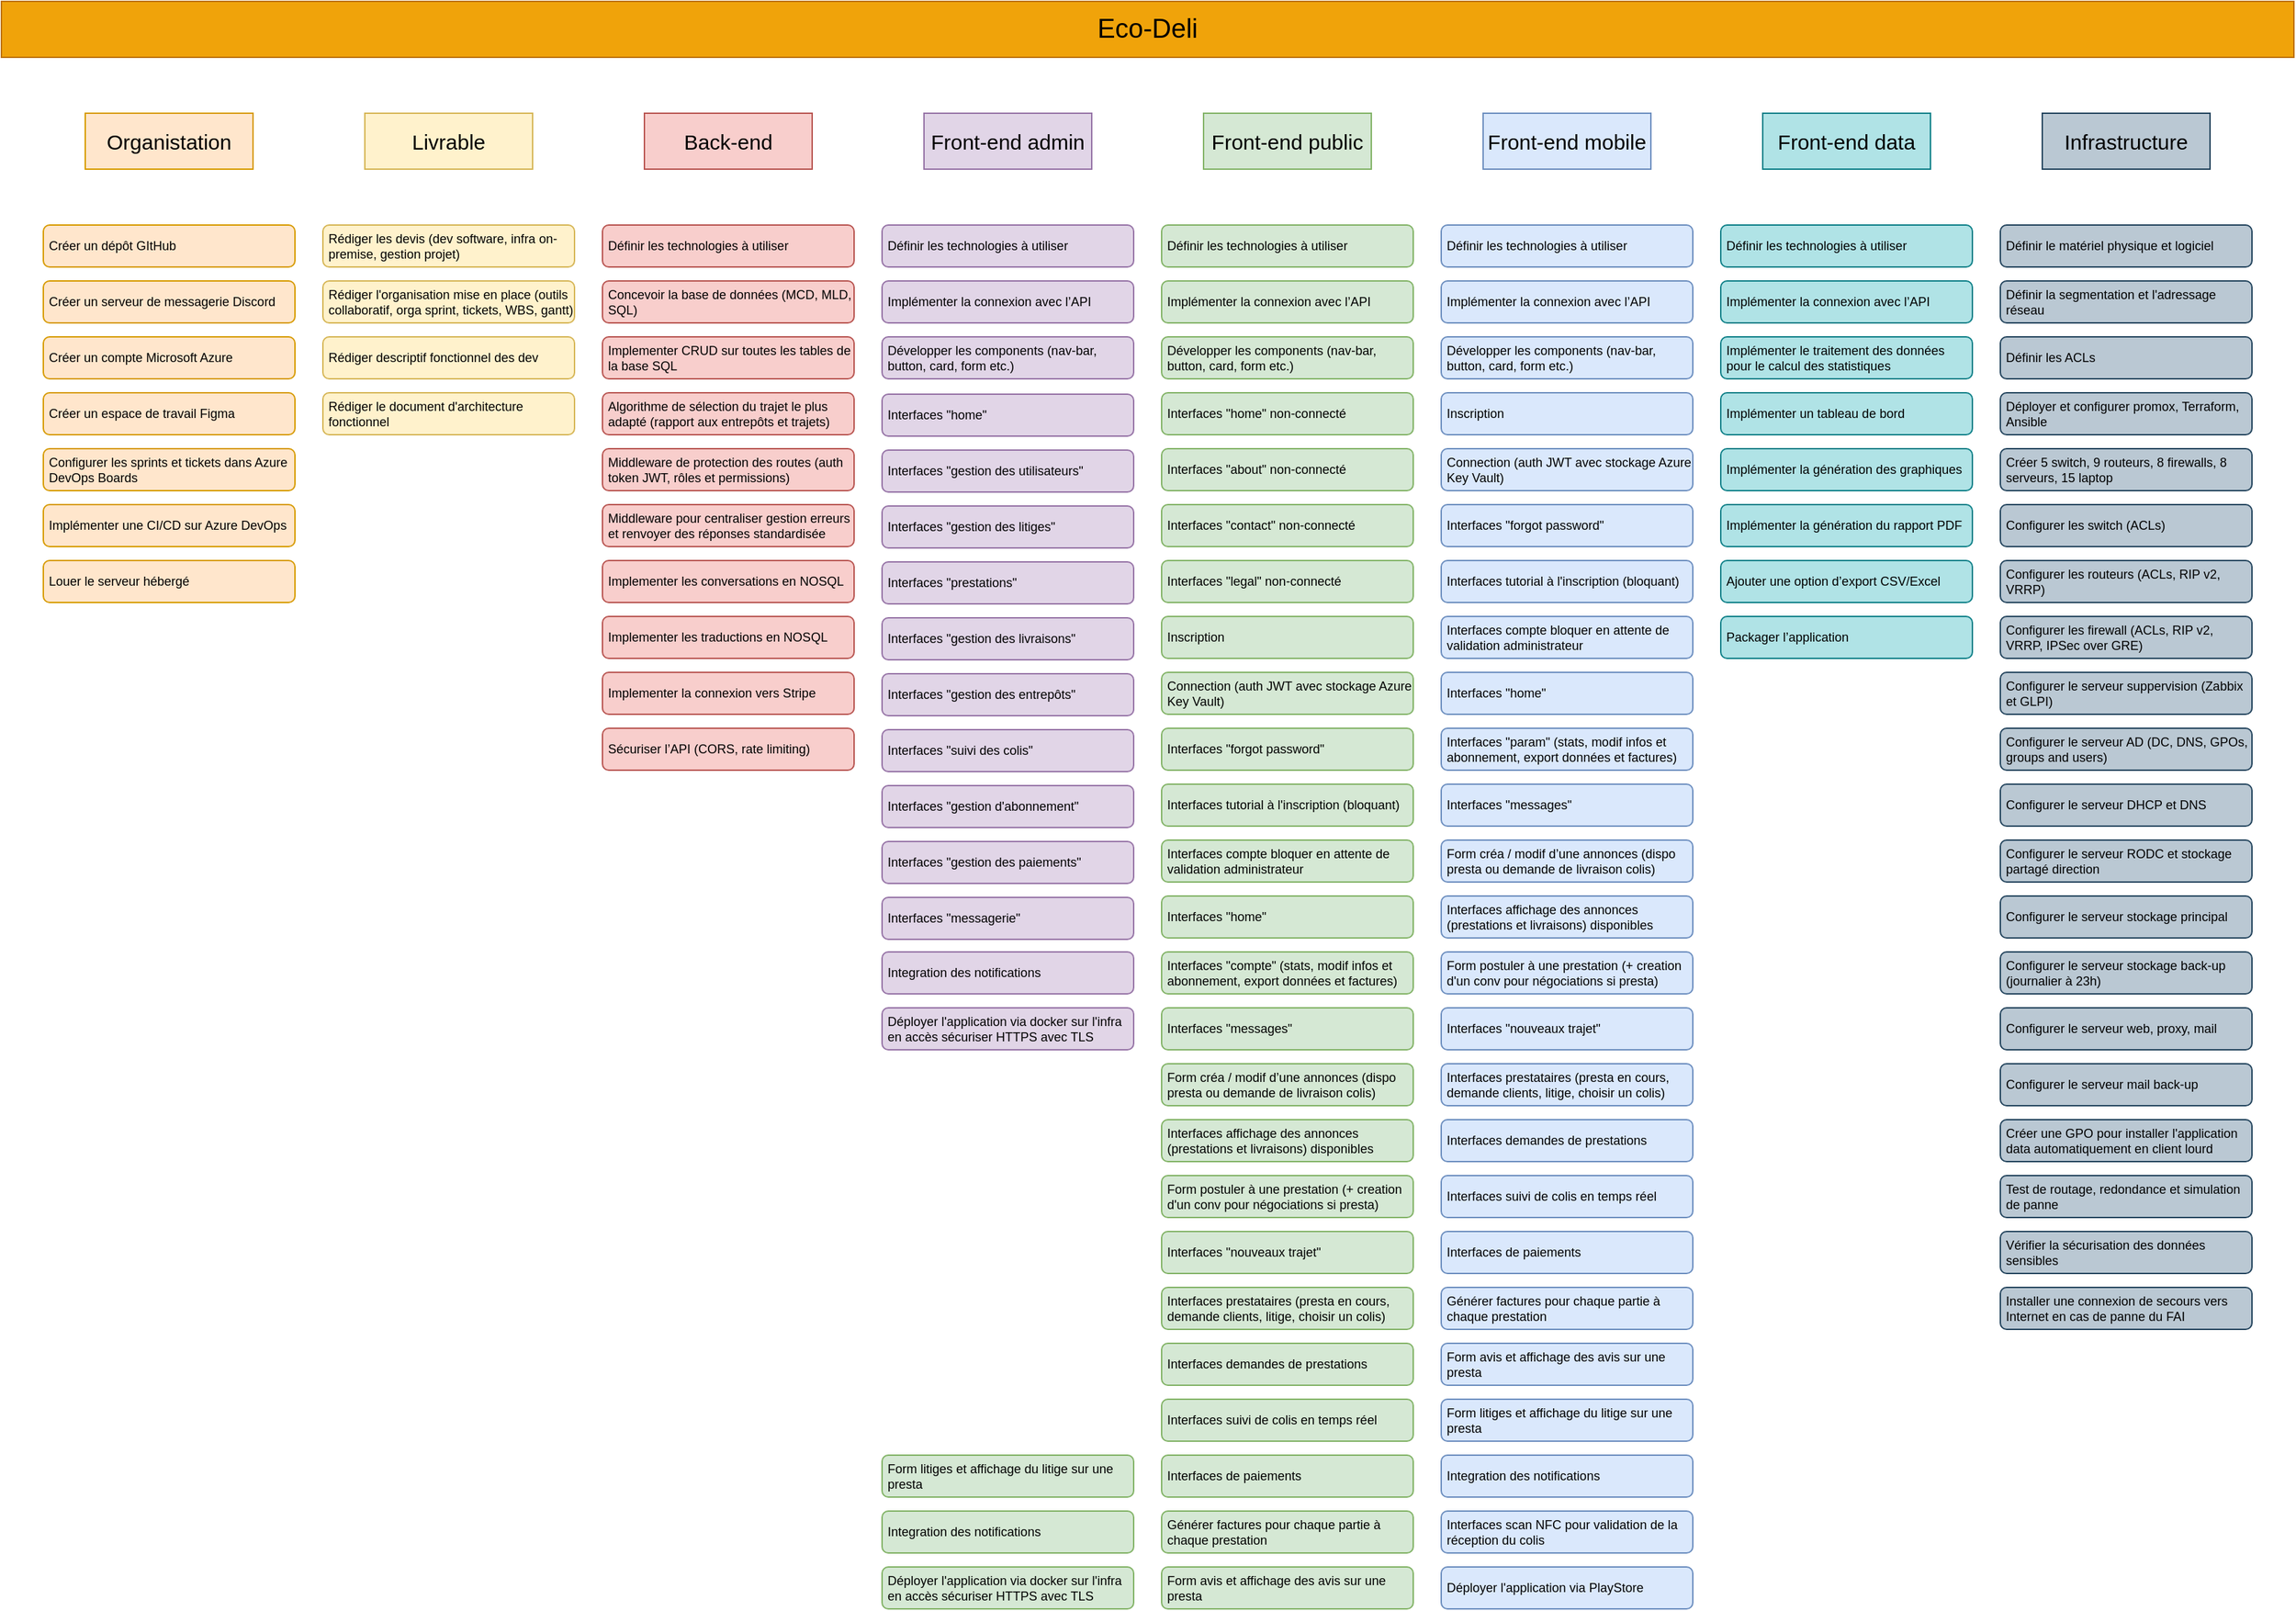 <mxfile version="26.1.1">
  <diagram name="Page-1" id="0z-PwB4HZmKqcYCsZPZt">
    <mxGraphModel dx="-700" dy="1674" grid="1" gridSize="10" guides="1" tooltips="1" connect="1" arrows="1" fold="1" page="1" pageScale="1" pageWidth="827" pageHeight="1169" math="0" shadow="0">
      <root>
        <mxCell id="0" />
        <mxCell id="1" parent="0" />
        <mxCell id="jnrshBMGlnO5nboHbdF4-2" value="&lt;font style=&quot;font-size: 19px;&quot;&gt;Eco-Deli&lt;/font&gt;" style="rounded=0;whiteSpace=wrap;html=1;fontFamily=Helvetica;fontSize=11;labelBackgroundColor=none;fillColor=#f0a30a;strokeColor=#BD7000;fontColor=#000000;" parent="1" vertex="1">
          <mxGeometry x="1660" y="-1160" width="1640" height="40" as="geometry" />
        </mxCell>
        <mxCell id="jnrshBMGlnO5nboHbdF4-3" value="Organistation" style="rounded=0;whiteSpace=wrap;html=1;fontFamily=Helvetica;fontSize=15;labelBackgroundColor=none;fillColor=#ffe6cc;strokeColor=#d79b00;" parent="1" vertex="1">
          <mxGeometry x="1720" y="-1080" width="120" height="40" as="geometry" />
        </mxCell>
        <mxCell id="jnrshBMGlnO5nboHbdF4-4" value="Livrable" style="rounded=0;whiteSpace=wrap;html=1;fontFamily=Helvetica;fontSize=15;labelBackgroundColor=none;fillColor=#fff2cc;strokeColor=#d6b656;" parent="1" vertex="1">
          <mxGeometry x="1920" y="-1080" width="120" height="40" as="geometry" />
        </mxCell>
        <mxCell id="jnrshBMGlnO5nboHbdF4-5" value="Front-end public" style="rounded=0;whiteSpace=wrap;html=1;fontFamily=Helvetica;fontSize=15;labelBackgroundColor=none;fillColor=#d5e8d4;strokeColor=#82b366;" parent="1" vertex="1">
          <mxGeometry x="2520" y="-1080" width="120" height="40" as="geometry" />
        </mxCell>
        <mxCell id="jnrshBMGlnO5nboHbdF4-6" value="Front-end mobile" style="rounded=0;whiteSpace=wrap;html=1;fontFamily=Helvetica;fontSize=15;labelBackgroundColor=none;fillColor=#dae8fc;strokeColor=#6c8ebf;" parent="1" vertex="1">
          <mxGeometry x="2720" y="-1080" width="120" height="40" as="geometry" />
        </mxCell>
        <mxCell id="jnrshBMGlnO5nboHbdF4-7" value="Front-end data" style="rounded=0;whiteSpace=wrap;html=1;fontFamily=Helvetica;fontSize=15;labelBackgroundColor=none;fillColor=#b0e3e6;strokeColor=#0e8088;" parent="1" vertex="1">
          <mxGeometry x="2920" y="-1080" width="120" height="40" as="geometry" />
        </mxCell>
        <mxCell id="jnrshBMGlnO5nboHbdF4-8" value="Infrastructure" style="rounded=0;whiteSpace=wrap;html=1;fontFamily=Helvetica;fontSize=15;labelBackgroundColor=none;fillColor=#bac8d3;strokeColor=#23445d;" parent="1" vertex="1">
          <mxGeometry x="3120" y="-1080" width="120" height="40" as="geometry" />
        </mxCell>
        <mxCell id="jnrshBMGlnO5nboHbdF4-10" value="Créer un dépôt GItHub" style="rounded=1;whiteSpace=wrap;html=1;fontSize=9;align=left;verticalAlign=middle;spacingLeft=2;fillColor=#ffe6cc;strokeColor=#d79b00;" parent="1" vertex="1">
          <mxGeometry x="1690" y="-1000" width="180" height="30" as="geometry" />
        </mxCell>
        <mxCell id="jnrshBMGlnO5nboHbdF4-11" value="Créer un serveur de messagerie Discord" style="rounded=1;whiteSpace=wrap;html=1;fontSize=9;align=left;verticalAlign=middle;spacingLeft=2;fillColor=#ffe6cc;strokeColor=#d79b00;" parent="1" vertex="1">
          <mxGeometry x="1690" y="-960" width="180" height="30" as="geometry" />
        </mxCell>
        <mxCell id="jnrshBMGlnO5nboHbdF4-12" value="Créer un compte Microsoft Azure" style="rounded=1;whiteSpace=wrap;html=1;fontSize=9;align=left;verticalAlign=middle;spacingLeft=2;fillColor=#ffe6cc;strokeColor=#d79b00;" parent="1" vertex="1">
          <mxGeometry x="1690" y="-920" width="180" height="30" as="geometry" />
        </mxCell>
        <mxCell id="jnrshBMGlnO5nboHbdF4-13" value="Créer un espace de travail Figma" style="rounded=1;whiteSpace=wrap;html=1;fontSize=9;align=left;verticalAlign=middle;spacingLeft=2;fillColor=#ffe6cc;strokeColor=#d79b00;" parent="1" vertex="1">
          <mxGeometry x="1690" y="-880" width="180" height="30" as="geometry" />
        </mxCell>
        <mxCell id="jnrshBMGlnO5nboHbdF4-17" value="Configurer les sprints et tickets dans Azure DevOps Boards" style="rounded=1;whiteSpace=wrap;html=1;fontSize=9;align=left;verticalAlign=middle;spacingLeft=2;fillColor=#ffe6cc;strokeColor=#d79b00;" parent="1" vertex="1">
          <mxGeometry x="1690" y="-840" width="180" height="30" as="geometry" />
        </mxCell>
        <mxCell id="jnrshBMGlnO5nboHbdF4-20" value="Rédiger les devis (dev software, infra on-premise, gestion projet)" style="rounded=1;whiteSpace=wrap;html=1;fontSize=9;align=left;verticalAlign=middle;spacingLeft=2;fillColor=#fff2cc;strokeColor=#d6b656;" parent="1" vertex="1">
          <mxGeometry x="1890" y="-1000" width="180" height="30" as="geometry" />
        </mxCell>
        <mxCell id="jnrshBMGlnO5nboHbdF4-21" value="Définir le matériel physique et logiciel&amp;nbsp;" style="rounded=1;whiteSpace=wrap;html=1;fontSize=9;align=left;verticalAlign=middle;spacingLeft=2;fillColor=#bac8d3;strokeColor=#23445d;" parent="1" vertex="1">
          <mxGeometry x="3090" y="-1000" width="180" height="30" as="geometry" />
        </mxCell>
        <mxCell id="jnrshBMGlnO5nboHbdF4-22" value="Rédiger l&#39;organisation mise en place (outils collaboratif, orga sprint, tickets, WBS, gantt)" style="rounded=1;whiteSpace=wrap;html=1;fontSize=9;align=left;verticalAlign=middle;spacingLeft=2;fillColor=#fff2cc;strokeColor=#d6b656;" parent="1" vertex="1">
          <mxGeometry x="1890" y="-960" width="180" height="30" as="geometry" />
        </mxCell>
        <mxCell id="jnrshBMGlnO5nboHbdF4-23" value="Rédiger descriptif fonctionnel des dev" style="rounded=1;whiteSpace=wrap;html=1;fontSize=9;align=left;verticalAlign=middle;spacingLeft=2;fillColor=#fff2cc;strokeColor=#d6b656;" parent="1" vertex="1">
          <mxGeometry x="1890" y="-920" width="180" height="30" as="geometry" />
        </mxCell>
        <mxCell id="jnrshBMGlnO5nboHbdF4-25" value="Rédiger le document d&#39;architecture fonctionnel&amp;nbsp;" style="rounded=1;whiteSpace=wrap;html=1;fontSize=9;align=left;verticalAlign=middle;spacingLeft=2;fillColor=#fff2cc;strokeColor=#d6b656;" parent="1" vertex="1">
          <mxGeometry x="1890" y="-880" width="180" height="30" as="geometry" />
        </mxCell>
        <mxCell id="jnrshBMGlnO5nboHbdF4-27" value="Définir les technologies à utiliser" style="rounded=1;whiteSpace=wrap;html=1;fontSize=9;align=left;verticalAlign=middle;spacingLeft=2;fillColor=#d5e8d4;strokeColor=#82b366;" parent="1" vertex="1">
          <mxGeometry x="2490" y="-1000" width="180" height="30" as="geometry" />
        </mxCell>
        <mxCell id="jnrshBMGlnO5nboHbdF4-28" value="Définir les technologies à utiliser" style="rounded=1;whiteSpace=wrap;html=1;fontSize=9;align=left;verticalAlign=middle;spacingLeft=2;fillColor=#dae8fc;strokeColor=#6c8ebf;" parent="1" vertex="1">
          <mxGeometry x="2690" y="-1000" width="180" height="30" as="geometry" />
        </mxCell>
        <mxCell id="jnrshBMGlnO5nboHbdF4-29" value="Définir les technologies à utiliser" style="rounded=1;whiteSpace=wrap;html=1;fontSize=9;align=left;verticalAlign=middle;spacingLeft=2;fillColor=#b0e3e6;strokeColor=#0e8088;" parent="1" vertex="1">
          <mxGeometry x="2890" y="-1000" width="180" height="30" as="geometry" />
        </mxCell>
        <mxCell id="jnrshBMGlnO5nboHbdF4-32" value="&lt;div&gt;Interfaces &quot;home&quot; non-connecté&amp;nbsp;&lt;/div&gt;" style="rounded=1;whiteSpace=wrap;html=1;fontSize=9;align=left;verticalAlign=middle;spacingLeft=2;fillColor=#d5e8d4;strokeColor=#82b366;" parent="1" vertex="1">
          <mxGeometry x="2490" y="-880" width="180" height="30" as="geometry" />
        </mxCell>
        <mxCell id="jnrshBMGlnO5nboHbdF4-33" value="&lt;div&gt;Interfaces &quot;about&quot; non-connecté&amp;nbsp;&lt;/div&gt;" style="rounded=1;whiteSpace=wrap;html=1;fontSize=9;align=left;verticalAlign=middle;spacingLeft=2;fillColor=#d5e8d4;strokeColor=#82b366;" parent="1" vertex="1">
          <mxGeometry x="2490" y="-840" width="180" height="30" as="geometry" />
        </mxCell>
        <mxCell id="RLQJDiiOx_Z5LadbRoZ9-6" value="&lt;div&gt;Interfaces &quot;contact&quot; non-connecté&amp;nbsp;&lt;/div&gt;" style="rounded=1;whiteSpace=wrap;html=1;fontSize=9;align=left;verticalAlign=middle;spacingLeft=2;fillColor=#d5e8d4;strokeColor=#82b366;" parent="1" vertex="1">
          <mxGeometry x="2490" y="-800" width="180" height="30" as="geometry" />
        </mxCell>
        <mxCell id="RLQJDiiOx_Z5LadbRoZ9-7" value="&lt;div&gt;Interfaces &quot;legal&quot; non-connecté&amp;nbsp;&lt;/div&gt;" style="rounded=1;whiteSpace=wrap;html=1;fontSize=9;align=left;verticalAlign=middle;spacingLeft=2;fillColor=#d5e8d4;strokeColor=#82b366;" parent="1" vertex="1">
          <mxGeometry x="2490" y="-760" width="180" height="30" as="geometry" />
        </mxCell>
        <mxCell id="RLQJDiiOx_Z5LadbRoZ9-8" value="&lt;div&gt;Inscription&lt;/div&gt;" style="rounded=1;whiteSpace=wrap;html=1;fontSize=9;align=left;verticalAlign=middle;spacingLeft=2;fillColor=#d5e8d4;strokeColor=#82b366;" parent="1" vertex="1">
          <mxGeometry x="2490" y="-720" width="180" height="30" as="geometry" />
        </mxCell>
        <mxCell id="RLQJDiiOx_Z5LadbRoZ9-9" value="&lt;div&gt;Connection (auth JWT avec stockage Azure Key Vault)&lt;/div&gt;" style="rounded=1;whiteSpace=wrap;html=1;fontSize=9;align=left;verticalAlign=middle;spacingLeft=2;fillColor=#d5e8d4;strokeColor=#82b366;" parent="1" vertex="1">
          <mxGeometry x="2490" y="-680" width="180" height="30" as="geometry" />
        </mxCell>
        <mxCell id="RLQJDiiOx_Z5LadbRoZ9-10" value="&lt;div&gt;Interfaces &quot;forgot password&quot;&lt;/div&gt;" style="rounded=1;whiteSpace=wrap;html=1;fontSize=9;align=left;verticalAlign=middle;spacingLeft=2;fillColor=#d5e8d4;strokeColor=#82b366;" parent="1" vertex="1">
          <mxGeometry x="2490" y="-640" width="180" height="30" as="geometry" />
        </mxCell>
        <mxCell id="RLQJDiiOx_Z5LadbRoZ9-11" value="Développer les components (nav-bar, button, card, form etc.)" style="rounded=1;whiteSpace=wrap;html=1;fontSize=9;align=left;verticalAlign=middle;spacingLeft=2;fillColor=#d5e8d4;strokeColor=#82b366;" parent="1" vertex="1">
          <mxGeometry x="2490" y="-920" width="180" height="30" as="geometry" />
        </mxCell>
        <mxCell id="RLQJDiiOx_Z5LadbRoZ9-23" value="&lt;div&gt;Interfaces tutorial à l&#39;inscription (bloquant)&lt;/div&gt;" style="rounded=1;whiteSpace=wrap;html=1;fontSize=9;align=left;verticalAlign=middle;spacingLeft=2;fillColor=#d5e8d4;strokeColor=#82b366;" parent="1" vertex="1">
          <mxGeometry x="2490" y="-600" width="180" height="30" as="geometry" />
        </mxCell>
        <mxCell id="RLQJDiiOx_Z5LadbRoZ9-24" value="&lt;div&gt;Interfaces compte bloquer en attente de validation administrateur&lt;/div&gt;" style="rounded=1;whiteSpace=wrap;html=1;fontSize=9;align=left;verticalAlign=middle;spacingLeft=2;fillColor=#d5e8d4;strokeColor=#82b366;" parent="1" vertex="1">
          <mxGeometry x="2490" y="-560" width="180" height="30" as="geometry" />
        </mxCell>
        <mxCell id="RLQJDiiOx_Z5LadbRoZ9-25" value="&lt;div&gt;Interfaces &quot;home&quot;&lt;/div&gt;" style="rounded=1;whiteSpace=wrap;html=1;fontSize=9;align=left;verticalAlign=middle;spacingLeft=2;fillColor=#d5e8d4;strokeColor=#82b366;" parent="1" vertex="1">
          <mxGeometry x="2490" y="-520" width="180" height="30" as="geometry" />
        </mxCell>
        <mxCell id="RLQJDiiOx_Z5LadbRoZ9-26" value="&lt;div&gt;Interfaces &quot;compte&quot; (&lt;span style=&quot;background-color: transparent; color: light-dark(rgb(0, 0, 0), rgb(255, 255, 255));&quot;&gt;stats,&amp;nbsp;&lt;/span&gt;&lt;span style=&quot;background-color: transparent; color: light-dark(rgb(0, 0, 0), rgb(255, 255, 255));&quot;&gt;modif info&lt;font&gt;s&lt;/font&gt; et abonnement, export données et factures)&lt;/span&gt;&lt;/div&gt;" style="rounded=1;whiteSpace=wrap;html=1;fontSize=9;align=left;verticalAlign=middle;spacingLeft=2;fillColor=#d5e8d4;strokeColor=#82b366;" parent="1" vertex="1">
          <mxGeometry x="2490" y="-480" width="180" height="30" as="geometry" />
        </mxCell>
        <mxCell id="RLQJDiiOx_Z5LadbRoZ9-27" value="&lt;div&gt;Interfaces &quot;messages&quot;&lt;/div&gt;" style="rounded=1;whiteSpace=wrap;html=1;fontSize=9;align=left;verticalAlign=middle;spacingLeft=2;fillColor=#d5e8d4;strokeColor=#82b366;" parent="1" vertex="1">
          <mxGeometry x="2490" y="-440" width="180" height="30" as="geometry" />
        </mxCell>
        <mxCell id="RLQJDiiOx_Z5LadbRoZ9-28" value="&lt;div&gt;Form créa / modif d’une annonces (dispo presta ou demande de livraison colis)&lt;/div&gt;" style="rounded=1;whiteSpace=wrap;html=1;fontSize=9;align=left;verticalAlign=middle;spacingLeft=2;fillColor=#d5e8d4;strokeColor=#82b366;fillStyle=auto;" parent="1" vertex="1">
          <mxGeometry x="2490" y="-400" width="180" height="30" as="geometry" />
        </mxCell>
        <mxCell id="RLQJDiiOx_Z5LadbRoZ9-29" value="&lt;div&gt;Interfaces affichage des annonces (prestations et livraisons) disponibles&lt;/div&gt;" style="rounded=1;whiteSpace=wrap;html=1;fontSize=9;align=left;verticalAlign=middle;spacingLeft=2;fillColor=#d5e8d4;strokeColor=#82b366;" parent="1" vertex="1">
          <mxGeometry x="2490" y="-360" width="180" height="30" as="geometry" />
        </mxCell>
        <mxCell id="RLQJDiiOx_Z5LadbRoZ9-30" value="&lt;div&gt;Form postuler à une prestation (+ creation d&#39;un conv pour négociations si presta)&lt;/div&gt;" style="rounded=1;whiteSpace=wrap;html=1;fontSize=9;align=left;verticalAlign=middle;spacingLeft=2;fillColor=#d5e8d4;strokeColor=#82b366;" parent="1" vertex="1">
          <mxGeometry x="2490" y="-320" width="180" height="30" as="geometry" />
        </mxCell>
        <mxCell id="RLQJDiiOx_Z5LadbRoZ9-31" value="&lt;div&gt;Interfaces suivi de colis en temps réel&amp;nbsp;&lt;/div&gt;" style="rounded=1;whiteSpace=wrap;html=1;fontSize=9;align=left;verticalAlign=middle;spacingLeft=2;fillColor=#d5e8d4;strokeColor=#82b366;" parent="1" vertex="1">
          <mxGeometry x="2490" y="-160" width="180" height="30" as="geometry" />
        </mxCell>
        <mxCell id="RLQJDiiOx_Z5LadbRoZ9-32" value="&lt;div&gt;Interfaces de paiements&amp;nbsp;&lt;/div&gt;" style="rounded=1;whiteSpace=wrap;html=1;fontSize=9;align=left;verticalAlign=middle;spacingLeft=2;fillColor=#d5e8d4;strokeColor=#82b366;" parent="1" vertex="1">
          <mxGeometry x="2490" y="-120" width="180" height="30" as="geometry" />
        </mxCell>
        <mxCell id="RLQJDiiOx_Z5LadbRoZ9-33" value="Form avis et affichage des avis sur une presta" style="rounded=1;whiteSpace=wrap;html=1;fontSize=9;align=left;verticalAlign=middle;spacingLeft=2;fillColor=#d5e8d4;strokeColor=#82b366;" parent="1" vertex="1">
          <mxGeometry x="2490" y="-40" width="180" height="30" as="geometry" />
        </mxCell>
        <mxCell id="RLQJDiiOx_Z5LadbRoZ9-34" value="Form litiges et affichage du litige sur une presta&amp;nbsp;" style="rounded=1;whiteSpace=wrap;html=1;fontSize=9;align=left;verticalAlign=middle;spacingLeft=2;fillColor=#d5e8d4;strokeColor=#82b366;" parent="1" vertex="1">
          <mxGeometry x="2290" y="-120" width="180" height="30" as="geometry" />
        </mxCell>
        <mxCell id="RLQJDiiOx_Z5LadbRoZ9-58" value="Integration des notifications" style="rounded=1;whiteSpace=wrap;html=1;fontSize=9;align=left;verticalAlign=middle;spacingLeft=2;fillColor=#e1d5e7;strokeColor=#9673a6;" parent="1" vertex="1">
          <mxGeometry x="2290" y="-480" width="180" height="30" as="geometry" />
        </mxCell>
        <mxCell id="RLQJDiiOx_Z5LadbRoZ9-60" value="Back-end" style="rounded=0;whiteSpace=wrap;html=1;fontFamily=Helvetica;fontSize=15;labelBackgroundColor=none;fillColor=#f8cecc;strokeColor=#b85450;" parent="1" vertex="1">
          <mxGeometry x="2120" y="-1080" width="120" height="40" as="geometry" />
        </mxCell>
        <mxCell id="RLQJDiiOx_Z5LadbRoZ9-61" value="Définir les technologies à utiliser" style="rounded=1;whiteSpace=wrap;html=1;fontSize=9;align=left;verticalAlign=middle;spacingLeft=2;fillColor=#f8cecc;strokeColor=#b85450;" parent="1" vertex="1">
          <mxGeometry x="2090" y="-1000" width="180" height="30" as="geometry" />
        </mxCell>
        <mxCell id="RLQJDiiOx_Z5LadbRoZ9-62" value="Concevoir la base de données (MCD, MLD, SQL)" style="rounded=1;whiteSpace=wrap;html=1;fontSize=9;align=left;verticalAlign=middle;spacingLeft=2;fillColor=#f8cecc;strokeColor=#b85450;" parent="1" vertex="1">
          <mxGeometry x="2090" y="-960" width="180" height="30" as="geometry" />
        </mxCell>
        <mxCell id="RLQJDiiOx_Z5LadbRoZ9-63" value="Implementer CRUD sur toutes les tables de la base SQL&amp;nbsp;" style="rounded=1;whiteSpace=wrap;html=1;fontSize=9;align=left;verticalAlign=middle;spacingLeft=2;fillColor=#f8cecc;strokeColor=#b85450;" parent="1" vertex="1">
          <mxGeometry x="2090" y="-920" width="180" height="30" as="geometry" />
        </mxCell>
        <mxCell id="RLQJDiiOx_Z5LadbRoZ9-64" value="&lt;div&gt;Algorithme de sélection du trajet le plus adapté (rapport aux entrepôts et trajets)&amp;nbsp;&lt;/div&gt;" style="rounded=1;whiteSpace=wrap;html=1;fontSize=9;align=left;verticalAlign=middle;spacingLeft=2;fillColor=#f8cecc;strokeColor=#b85450;" parent="1" vertex="1">
          <mxGeometry x="2090" y="-880" width="180" height="30" as="geometry" />
        </mxCell>
        <mxCell id="RLQJDiiOx_Z5LadbRoZ9-65" value="&lt;div&gt;Middleware de protection des routes (auth token JWT, rôles et permissions)&lt;/div&gt;" style="rounded=1;whiteSpace=wrap;html=1;fontSize=9;align=left;verticalAlign=middle;spacingLeft=2;fillColor=#f8cecc;strokeColor=#b85450;" parent="1" vertex="1">
          <mxGeometry x="2090" y="-840" width="180" height="30" as="geometry" />
        </mxCell>
        <mxCell id="RLQJDiiOx_Z5LadbRoZ9-66" value="&lt;div&gt;Middleware pour centraliser gestion erreurs et renvoyer des réponses standardisée&lt;/div&gt;" style="rounded=1;whiteSpace=wrap;html=1;fontSize=9;align=left;verticalAlign=middle;spacingLeft=2;fillColor=#f8cecc;strokeColor=#b85450;" parent="1" vertex="1">
          <mxGeometry x="2090" y="-800" width="180" height="30" as="geometry" />
        </mxCell>
        <mxCell id="RLQJDiiOx_Z5LadbRoZ9-67" value="&lt;div&gt;Implementer les conversations en NOSQL&amp;nbsp;&lt;/div&gt;" style="rounded=1;whiteSpace=wrap;html=1;fontSize=9;align=left;verticalAlign=middle;spacingLeft=2;fillColor=#f8cecc;strokeColor=#b85450;" parent="1" vertex="1">
          <mxGeometry x="2090" y="-760" width="180" height="30" as="geometry" />
        </mxCell>
        <mxCell id="RLQJDiiOx_Z5LadbRoZ9-68" value="&lt;div&gt;Implementer les traductions en NOSQL&lt;/div&gt;" style="rounded=1;whiteSpace=wrap;html=1;fontSize=9;align=left;verticalAlign=middle;spacingLeft=2;fillColor=#f8cecc;strokeColor=#b85450;" parent="1" vertex="1">
          <mxGeometry x="2090" y="-720" width="180" height="30" as="geometry" />
        </mxCell>
        <mxCell id="RLQJDiiOx_Z5LadbRoZ9-69" value="&lt;div&gt;Implementer la connexion vers Stripe&lt;/div&gt;" style="rounded=1;whiteSpace=wrap;html=1;fontSize=9;align=left;verticalAlign=middle;spacingLeft=2;fillColor=#f8cecc;strokeColor=#b85450;" parent="1" vertex="1">
          <mxGeometry x="2090" y="-680" width="180" height="30" as="geometry" />
        </mxCell>
        <mxCell id="RLQJDiiOx_Z5LadbRoZ9-70" value="&lt;div&gt;Sécuriser l’API (CORS, rate limiting)&lt;/div&gt;" style="rounded=1;whiteSpace=wrap;html=1;fontSize=9;align=left;verticalAlign=middle;spacingLeft=2;fillColor=#f8cecc;strokeColor=#b85450;" parent="1" vertex="1">
          <mxGeometry x="2090" y="-640" width="180" height="30" as="geometry" />
        </mxCell>
        <mxCell id="RLQJDiiOx_Z5LadbRoZ9-88" value="Interfaces &quot;gestion d&#39;abonnement&quot;" style="rounded=1;whiteSpace=wrap;html=1;fontSize=9;align=left;verticalAlign=middle;spacingLeft=2;fillColor=#e1d5e7;strokeColor=#9673a6;" parent="1" vertex="1">
          <mxGeometry x="2290" y="-599" width="180" height="30" as="geometry" />
        </mxCell>
        <mxCell id="RLQJDiiOx_Z5LadbRoZ9-89" value="Interfaces &quot;gestion des paiements&quot;" style="rounded=1;whiteSpace=wrap;html=1;fontSize=9;align=left;verticalAlign=middle;spacingLeft=2;fillColor=#e1d5e7;strokeColor=#9673a6;" parent="1" vertex="1">
          <mxGeometry x="2290" y="-559" width="180" height="30" as="geometry" />
        </mxCell>
        <mxCell id="RLQJDiiOx_Z5LadbRoZ9-90" value="Interfaces &quot;messagerie&quot;" style="rounded=1;whiteSpace=wrap;html=1;fontSize=9;align=left;verticalAlign=middle;spacingLeft=2;fillColor=#e1d5e7;strokeColor=#9673a6;" parent="1" vertex="1">
          <mxGeometry x="2290" y="-519" width="180" height="30" as="geometry" />
        </mxCell>
        <mxCell id="RLQJDiiOx_Z5LadbRoZ9-95" value="Inscription" style="rounded=1;whiteSpace=wrap;html=1;fontSize=9;align=left;verticalAlign=middle;spacingLeft=2;fillColor=#dae8fc;strokeColor=#6c8ebf;" parent="1" vertex="1">
          <mxGeometry x="2690" y="-880" width="180" height="30" as="geometry" />
        </mxCell>
        <mxCell id="RLQJDiiOx_Z5LadbRoZ9-96" value="Connection (auth JWT avec stockage Azure Key Vault)" style="rounded=1;whiteSpace=wrap;html=1;fontSize=9;align=left;verticalAlign=middle;spacingLeft=2;fillColor=#dae8fc;strokeColor=#6c8ebf;" parent="1" vertex="1">
          <mxGeometry x="2690" y="-840" width="180" height="30" as="geometry" />
        </mxCell>
        <mxCell id="RLQJDiiOx_Z5LadbRoZ9-97" value="&lt;div&gt;Interfaces &quot;forgot password&quot;&lt;/div&gt;" style="rounded=1;whiteSpace=wrap;html=1;fontSize=9;align=left;verticalAlign=middle;spacingLeft=2;fillColor=#dae8fc;strokeColor=#6c8ebf;" parent="1" vertex="1">
          <mxGeometry x="2690" y="-800" width="180" height="30" as="geometry" />
        </mxCell>
        <mxCell id="RLQJDiiOx_Z5LadbRoZ9-98" value="Développer les components (nav-bar, button, card, form etc.)" style="rounded=1;whiteSpace=wrap;html=1;fontSize=9;align=left;verticalAlign=middle;spacingLeft=2;fillColor=#dae8fc;strokeColor=#6c8ebf;" parent="1" vertex="1">
          <mxGeometry x="2690" y="-920" width="180" height="30" as="geometry" />
        </mxCell>
        <mxCell id="RLQJDiiOx_Z5LadbRoZ9-99" value="&lt;div&gt;Interfaces tutorial à l&#39;inscription (bloquant)&lt;/div&gt;" style="rounded=1;whiteSpace=wrap;html=1;fontSize=9;align=left;verticalAlign=middle;spacingLeft=2;fillColor=#dae8fc;strokeColor=#6c8ebf;" parent="1" vertex="1">
          <mxGeometry x="2690" y="-760" width="180" height="30" as="geometry" />
        </mxCell>
        <mxCell id="RLQJDiiOx_Z5LadbRoZ9-100" value="&lt;div&gt;Interfaces compte bloquer en attente de validation administrateur&lt;/div&gt;" style="rounded=1;whiteSpace=wrap;html=1;fontSize=9;align=left;verticalAlign=middle;spacingLeft=2;fillColor=#dae8fc;strokeColor=#6c8ebf;" parent="1" vertex="1">
          <mxGeometry x="2690" y="-720" width="180" height="30" as="geometry" />
        </mxCell>
        <mxCell id="RLQJDiiOx_Z5LadbRoZ9-101" value="&lt;div&gt;Interfaces &quot;home&quot;&lt;/div&gt;" style="rounded=1;whiteSpace=wrap;html=1;fontSize=9;align=left;verticalAlign=middle;spacingLeft=2;fillColor=#dae8fc;strokeColor=#6c8ebf;" parent="1" vertex="1">
          <mxGeometry x="2690" y="-680" width="180" height="30" as="geometry" />
        </mxCell>
        <mxCell id="RLQJDiiOx_Z5LadbRoZ9-102" value="&lt;div&gt;Interfaces &quot;param&quot; (&lt;span style=&quot;background-color: transparent; color: light-dark(rgb(0, 0, 0), rgb(255, 255, 255));&quot;&gt;stats,&amp;nbsp;&lt;/span&gt;&lt;span style=&quot;background-color: transparent; color: light-dark(rgb(0, 0, 0), rgb(255, 255, 255));&quot;&gt;modif info&lt;font&gt;s&lt;/font&gt; et abonnement, export données et factures)&lt;/span&gt;&lt;/div&gt;" style="rounded=1;whiteSpace=wrap;html=1;fontSize=9;align=left;verticalAlign=middle;spacingLeft=2;fillColor=#dae8fc;strokeColor=#6c8ebf;" parent="1" vertex="1">
          <mxGeometry x="2690" y="-640" width="180" height="30" as="geometry" />
        </mxCell>
        <mxCell id="RLQJDiiOx_Z5LadbRoZ9-103" value="&lt;div&gt;Interfaces &quot;messages&quot;&lt;/div&gt;" style="rounded=1;whiteSpace=wrap;html=1;fontSize=9;align=left;verticalAlign=middle;spacingLeft=2;fillColor=#dae8fc;strokeColor=#6c8ebf;" parent="1" vertex="1">
          <mxGeometry x="2690" y="-600" width="180" height="30" as="geometry" />
        </mxCell>
        <mxCell id="RLQJDiiOx_Z5LadbRoZ9-104" value="&lt;div&gt;Form créa / modif d’une annonces (dispo presta ou demande de livraison colis)&lt;/div&gt;" style="rounded=1;whiteSpace=wrap;html=1;fontSize=9;align=left;verticalAlign=middle;spacingLeft=2;fillColor=#dae8fc;strokeColor=#6c8ebf;" parent="1" vertex="1">
          <mxGeometry x="2690" y="-560" width="180" height="30" as="geometry" />
        </mxCell>
        <mxCell id="RLQJDiiOx_Z5LadbRoZ9-105" value="&lt;div&gt;Interfaces affichage des annonces (prestations et livraisons) disponibles&lt;/div&gt;" style="rounded=1;whiteSpace=wrap;html=1;fontSize=9;align=left;verticalAlign=middle;spacingLeft=2;fillColor=#dae8fc;strokeColor=#6c8ebf;" parent="1" vertex="1">
          <mxGeometry x="2690" y="-520" width="180" height="30" as="geometry" />
        </mxCell>
        <mxCell id="RLQJDiiOx_Z5LadbRoZ9-106" value="&lt;div&gt;Form postuler à une prestation (+ creation d&#39;un conv pour négociations si presta)&lt;/div&gt;" style="rounded=1;whiteSpace=wrap;html=1;fontSize=9;align=left;verticalAlign=middle;spacingLeft=2;fillColor=#dae8fc;strokeColor=#6c8ebf;" parent="1" vertex="1">
          <mxGeometry x="2690" y="-480" width="180" height="30" as="geometry" />
        </mxCell>
        <mxCell id="RLQJDiiOx_Z5LadbRoZ9-109" value="Form avis et affichage des avis sur une presta" style="rounded=1;whiteSpace=wrap;html=1;fontSize=9;align=left;verticalAlign=middle;spacingLeft=2;fillColor=#dae8fc;strokeColor=#6c8ebf;" parent="1" vertex="1">
          <mxGeometry x="2690" y="-200" width="180" height="30" as="geometry" />
        </mxCell>
        <mxCell id="RLQJDiiOx_Z5LadbRoZ9-110" value="Form litiges et affichage du litige sur une presta&amp;nbsp;" style="rounded=1;whiteSpace=wrap;html=1;fontSize=9;align=left;verticalAlign=middle;spacingLeft=2;fillColor=#dae8fc;strokeColor=#6c8ebf;" parent="1" vertex="1">
          <mxGeometry x="2690" y="-160" width="180" height="30" as="geometry" />
        </mxCell>
        <mxCell id="RLQJDiiOx_Z5LadbRoZ9-111" value="&lt;div&gt;Interfaces scan NFC pour validation de la réception du colis&lt;/div&gt;" style="rounded=1;whiteSpace=wrap;html=1;fontSize=9;align=left;verticalAlign=middle;spacingLeft=2;fillColor=#dae8fc;strokeColor=#6c8ebf;" parent="1" vertex="1">
          <mxGeometry x="2690" y="-80" width="180" height="30" as="geometry" />
        </mxCell>
        <mxCell id="RLQJDiiOx_Z5LadbRoZ9-113" value="Implémenter la connexion avec l’API" style="rounded=1;whiteSpace=wrap;html=1;fontSize=9;align=left;verticalAlign=middle;spacingLeft=2;fillColor=#d5e8d4;strokeColor=#82b366;" parent="1" vertex="1">
          <mxGeometry x="2490" y="-960" width="180" height="30" as="geometry" />
        </mxCell>
        <mxCell id="RLQJDiiOx_Z5LadbRoZ9-114" value="Implémenter la connexion avec l’API" style="rounded=1;whiteSpace=wrap;html=1;fontSize=9;align=left;verticalAlign=middle;spacingLeft=2;fillColor=#dae8fc;strokeColor=#6c8ebf;" parent="1" vertex="1">
          <mxGeometry x="2690" y="-960" width="180" height="30" as="geometry" />
        </mxCell>
        <mxCell id="RLQJDiiOx_Z5LadbRoZ9-115" value="Implémenter la connexion avec l’API" style="rounded=1;whiteSpace=wrap;html=1;fontSize=9;align=left;verticalAlign=middle;spacingLeft=2;fillColor=#b0e3e6;strokeColor=#0e8088;" parent="1" vertex="1">
          <mxGeometry x="2890" y="-960" width="180" height="30" as="geometry" />
        </mxCell>
        <mxCell id="RLQJDiiOx_Z5LadbRoZ9-116" value="&lt;div&gt;&lt;span style=&quot;background-color: transparent; color: light-dark(rgb(0, 0, 0), rgb(255, 255, 255));&quot;&gt;Déployer l&#39;application via&lt;/span&gt;&amp;nbsp;PlayStore&lt;/div&gt;" style="rounded=1;whiteSpace=wrap;html=1;fontSize=9;align=left;verticalAlign=middle;spacingLeft=2;fillColor=#dae8fc;strokeColor=#6c8ebf;" parent="1" vertex="1">
          <mxGeometry x="2690" y="-40" width="180" height="30" as="geometry" />
        </mxCell>
        <mxCell id="RLQJDiiOx_Z5LadbRoZ9-117" value="&lt;div&gt;Déployer l&#39;application via docker sur l&#39;infra en accès sécuriser HTTPS avec TLS&lt;/div&gt;" style="rounded=1;whiteSpace=wrap;html=1;fontSize=9;align=left;verticalAlign=middle;spacingLeft=2;fillColor=#e1d5e7;strokeColor=#9673a6;" parent="1" vertex="1">
          <mxGeometry x="2290" y="-440" width="180" height="30" as="geometry" />
        </mxCell>
        <mxCell id="RLQJDiiOx_Z5LadbRoZ9-118" value="Implémenter le traitement des données pour le calcul des statistiques" style="rounded=1;whiteSpace=wrap;html=1;fontSize=9;align=left;verticalAlign=middle;spacingLeft=2;fillColor=#b0e3e6;strokeColor=#0e8088;" parent="1" vertex="1">
          <mxGeometry x="2890" y="-920" width="180" height="30" as="geometry" />
        </mxCell>
        <mxCell id="RLQJDiiOx_Z5LadbRoZ9-119" value="Implémenter un tableau de bord" style="rounded=1;whiteSpace=wrap;html=1;fontSize=9;align=left;verticalAlign=middle;spacingLeft=2;fillColor=#b0e3e6;strokeColor=#0e8088;" parent="1" vertex="1">
          <mxGeometry x="2890" y="-880" width="180" height="30" as="geometry" />
        </mxCell>
        <mxCell id="RLQJDiiOx_Z5LadbRoZ9-120" value="Implémenter la génération des graphiques" style="rounded=1;whiteSpace=wrap;html=1;fontSize=9;align=left;verticalAlign=middle;spacingLeft=2;fillColor=#b0e3e6;strokeColor=#0e8088;" parent="1" vertex="1">
          <mxGeometry x="2890" y="-840" width="180" height="30" as="geometry" />
        </mxCell>
        <mxCell id="RLQJDiiOx_Z5LadbRoZ9-121" value="Packager l’application" style="rounded=1;whiteSpace=wrap;html=1;fontSize=9;align=left;verticalAlign=middle;spacingLeft=2;fillColor=#b0e3e6;strokeColor=#0e8088;" parent="1" vertex="1">
          <mxGeometry x="2890" y="-720" width="180" height="30" as="geometry" />
        </mxCell>
        <mxCell id="RLQJDiiOx_Z5LadbRoZ9-122" value="Implémenter la génération du rapport PDF" style="rounded=1;whiteSpace=wrap;html=1;fontSize=9;align=left;verticalAlign=middle;spacingLeft=2;fillColor=#b0e3e6;strokeColor=#0e8088;" parent="1" vertex="1">
          <mxGeometry x="2890" y="-800" width="180" height="30" as="geometry" />
        </mxCell>
        <mxCell id="RLQJDiiOx_Z5LadbRoZ9-123" value="Ajouter une option d’export CSV/Excel" style="rounded=1;whiteSpace=wrap;html=1;fontSize=9;align=left;verticalAlign=middle;spacingLeft=2;fillColor=#b0e3e6;strokeColor=#0e8088;" parent="1" vertex="1">
          <mxGeometry x="2890" y="-760" width="180" height="30" as="geometry" />
        </mxCell>
        <mxCell id="RLQJDiiOx_Z5LadbRoZ9-124" value="Configurer les switch (ACLs)" style="rounded=1;whiteSpace=wrap;html=1;fontSize=9;align=left;verticalAlign=middle;spacingLeft=2;fillColor=#bac8d3;strokeColor=#23445d;" parent="1" vertex="1">
          <mxGeometry x="3090" y="-800" width="180" height="30" as="geometry" />
        </mxCell>
        <mxCell id="RLQJDiiOx_Z5LadbRoZ9-152" value="Implémenter une CI/CD sur Azure DevOps" style="rounded=1;whiteSpace=wrap;html=1;fontSize=9;align=left;verticalAlign=middle;spacingLeft=2;fillColor=#ffe6cc;strokeColor=#d79b00;" parent="1" vertex="1">
          <mxGeometry x="1690" y="-800" width="180" height="30" as="geometry" />
        </mxCell>
        <mxCell id="RLQJDiiOx_Z5LadbRoZ9-153" value="Définir la segmentation et l&#39;adressage réseau" style="rounded=1;whiteSpace=wrap;html=1;fontSize=9;align=left;verticalAlign=middle;spacingLeft=2;fillColor=#bac8d3;strokeColor=#23445d;" parent="1" vertex="1">
          <mxGeometry x="3090" y="-960" width="180" height="30" as="geometry" />
        </mxCell>
        <mxCell id="RLQJDiiOx_Z5LadbRoZ9-154" value="Définir les ACLs" style="rounded=1;whiteSpace=wrap;html=1;fontSize=9;align=left;verticalAlign=middle;spacingLeft=2;fillColor=#bac8d3;strokeColor=#23445d;" parent="1" vertex="1">
          <mxGeometry x="3090" y="-920" width="180" height="30" as="geometry" />
        </mxCell>
        <mxCell id="RLQJDiiOx_Z5LadbRoZ9-156" value="Déployer et configurer promox, Terraform, Ansible" style="rounded=1;whiteSpace=wrap;html=1;fontSize=9;align=left;verticalAlign=middle;spacingLeft=2;fillColor=#bac8d3;strokeColor=#23445d;" parent="1" vertex="1">
          <mxGeometry x="3090" y="-880" width="180" height="30" as="geometry" />
        </mxCell>
        <mxCell id="RLQJDiiOx_Z5LadbRoZ9-158" value="Créer 5 switch, 9 routeurs, 8 firewalls, 8 serveurs, 15 laptop" style="rounded=1;whiteSpace=wrap;html=1;fontSize=9;align=left;verticalAlign=middle;spacingLeft=2;fillColor=#bac8d3;strokeColor=#23445d;" parent="1" vertex="1">
          <mxGeometry x="3090" y="-840" width="180" height="30" as="geometry" />
        </mxCell>
        <mxCell id="RLQJDiiOx_Z5LadbRoZ9-161" value="Configurer les firewall (ACLs, RIP v2, VRRP, IPSec over GRE)" style="rounded=1;whiteSpace=wrap;html=1;fontSize=9;align=left;verticalAlign=middle;spacingLeft=2;fillColor=#bac8d3;strokeColor=#23445d;" parent="1" vertex="1">
          <mxGeometry x="3090" y="-720" width="180" height="30" as="geometry" />
        </mxCell>
        <mxCell id="RLQJDiiOx_Z5LadbRoZ9-162" value="Configurer les routeurs (ACLs, RIP v2, VRRP)" style="rounded=1;whiteSpace=wrap;html=1;fontSize=9;align=left;verticalAlign=middle;spacingLeft=2;fillColor=#bac8d3;strokeColor=#23445d;" parent="1" vertex="1">
          <mxGeometry x="3090" y="-760" width="180" height="30" as="geometry" />
        </mxCell>
        <mxCell id="RLQJDiiOx_Z5LadbRoZ9-163" value="Configurer le serveur suppervision (Zabbix et GLPI)" style="rounded=1;whiteSpace=wrap;html=1;fontSize=9;align=left;verticalAlign=middle;spacingLeft=2;fillColor=#bac8d3;strokeColor=#23445d;" parent="1" vertex="1">
          <mxGeometry x="3090" y="-680" width="180" height="30" as="geometry" />
        </mxCell>
        <mxCell id="RLQJDiiOx_Z5LadbRoZ9-165" value="Configurer le serveur AD (DC, DNS, GPOs, groups and users)" style="rounded=1;whiteSpace=wrap;html=1;fontSize=9;align=left;verticalAlign=middle;spacingLeft=2;fillColor=#bac8d3;strokeColor=#23445d;" parent="1" vertex="1">
          <mxGeometry x="3090" y="-640" width="180" height="30" as="geometry" />
        </mxCell>
        <mxCell id="RLQJDiiOx_Z5LadbRoZ9-166" value="Configurer le serveur RODC et stockage partagé direction" style="rounded=1;whiteSpace=wrap;html=1;fontSize=9;align=left;verticalAlign=middle;spacingLeft=2;fillColor=#bac8d3;strokeColor=#23445d;" parent="1" vertex="1">
          <mxGeometry x="3090" y="-560" width="180" height="30" as="geometry" />
        </mxCell>
        <mxCell id="RLQJDiiOx_Z5LadbRoZ9-167" value="Configurer le serveur DHCP et DNS" style="rounded=1;whiteSpace=wrap;html=1;fontSize=9;align=left;verticalAlign=middle;spacingLeft=2;fillColor=#bac8d3;strokeColor=#23445d;" parent="1" vertex="1">
          <mxGeometry x="3090" y="-600" width="180" height="30" as="geometry" />
        </mxCell>
        <mxCell id="RLQJDiiOx_Z5LadbRoZ9-168" value="Configurer le serveur stockage principal" style="rounded=1;whiteSpace=wrap;html=1;fontSize=9;align=left;verticalAlign=middle;spacingLeft=2;fillColor=#bac8d3;strokeColor=#23445d;" parent="1" vertex="1">
          <mxGeometry x="3090" y="-520" width="180" height="30" as="geometry" />
        </mxCell>
        <mxCell id="RLQJDiiOx_Z5LadbRoZ9-169" value="Configurer le serveur stockage back-up (journalier à 23h)" style="rounded=1;whiteSpace=wrap;html=1;fontSize=9;align=left;verticalAlign=middle;spacingLeft=2;fillColor=#bac8d3;strokeColor=#23445d;" parent="1" vertex="1">
          <mxGeometry x="3090" y="-480" width="180" height="30" as="geometry" />
        </mxCell>
        <mxCell id="RLQJDiiOx_Z5LadbRoZ9-170" value="Configurer le serveur mail back-up" style="rounded=1;whiteSpace=wrap;html=1;fontSize=9;align=left;verticalAlign=middle;spacingLeft=2;fillColor=#bac8d3;strokeColor=#23445d;" parent="1" vertex="1">
          <mxGeometry x="3090" y="-400" width="180" height="30" as="geometry" />
        </mxCell>
        <mxCell id="RLQJDiiOx_Z5LadbRoZ9-171" value="Configurer le serveur web, proxy, mail" style="rounded=1;whiteSpace=wrap;html=1;fontSize=9;align=left;verticalAlign=middle;spacingLeft=2;fillColor=#bac8d3;strokeColor=#23445d;" parent="1" vertex="1">
          <mxGeometry x="3090" y="-440" width="180" height="30" as="geometry" />
        </mxCell>
        <mxCell id="RLQJDiiOx_Z5LadbRoZ9-172" value="Créer une GPO pour installer l&#39;application data automatiquement en client lourd" style="rounded=1;whiteSpace=wrap;html=1;fontSize=9;align=left;verticalAlign=middle;spacingLeft=2;fillColor=#bac8d3;strokeColor=#23445d;" parent="1" vertex="1">
          <mxGeometry x="3090" y="-360" width="180" height="30" as="geometry" />
        </mxCell>
        <mxCell id="RLQJDiiOx_Z5LadbRoZ9-173" value="Test de routage, redondance et simulation de panne" style="rounded=1;whiteSpace=wrap;html=1;fontSize=9;align=left;verticalAlign=middle;spacingLeft=2;fillColor=#bac8d3;strokeColor=#23445d;" parent="1" vertex="1">
          <mxGeometry x="3090" y="-320" width="180" height="30" as="geometry" />
        </mxCell>
        <mxCell id="RLQJDiiOx_Z5LadbRoZ9-174" value="Installer une connexion de secours vers Internet en cas de panne du FAI" style="rounded=1;whiteSpace=wrap;html=1;fontSize=9;align=left;verticalAlign=middle;spacingLeft=2;fillColor=#bac8d3;strokeColor=#23445d;" parent="1" vertex="1">
          <mxGeometry x="3090" y="-240" width="180" height="30" as="geometry" />
        </mxCell>
        <mxCell id="RLQJDiiOx_Z5LadbRoZ9-175" value="Vérifier la sécurisation des données sensibles" style="rounded=1;whiteSpace=wrap;html=1;fontSize=9;align=left;verticalAlign=middle;spacingLeft=2;fillColor=#bac8d3;strokeColor=#23445d;" parent="1" vertex="1">
          <mxGeometry x="3090" y="-280" width="180" height="30" as="geometry" />
        </mxCell>
        <mxCell id="h03y03Ldj3mYA7bmxw5R-1" value="Front-end admin" style="rounded=0;whiteSpace=wrap;html=1;fontFamily=Helvetica;fontSize=15;labelBackgroundColor=none;fillColor=#e1d5e7;strokeColor=#9673a6;" parent="1" vertex="1">
          <mxGeometry x="2320" y="-1080" width="120" height="40" as="geometry" />
        </mxCell>
        <mxCell id="h03y03Ldj3mYA7bmxw5R-2" value="Définir les technologies à utiliser" style="rounded=1;whiteSpace=wrap;html=1;fontSize=9;align=left;verticalAlign=middle;spacingLeft=2;fillColor=#e1d5e7;strokeColor=#9673a6;" parent="1" vertex="1">
          <mxGeometry x="2290" y="-1000" width="180" height="30" as="geometry" />
        </mxCell>
        <mxCell id="h03y03Ldj3mYA7bmxw5R-10" value="Développer les components (nav-bar, button, card, form etc.)" style="rounded=1;whiteSpace=wrap;html=1;fontSize=9;align=left;verticalAlign=middle;spacingLeft=2;fillColor=#e1d5e7;strokeColor=#9673a6;" parent="1" vertex="1">
          <mxGeometry x="2290" y="-920" width="180" height="30" as="geometry" />
        </mxCell>
        <mxCell id="h03y03Ldj3mYA7bmxw5R-23" value="&lt;div&gt;Interfaces &quot;home&quot;&lt;/div&gt;" style="rounded=1;whiteSpace=wrap;html=1;fontSize=9;align=left;verticalAlign=middle;spacingLeft=2;fillColor=#e1d5e7;strokeColor=#9673a6;" parent="1" vertex="1">
          <mxGeometry x="2290" y="-879" width="180" height="30" as="geometry" />
        </mxCell>
        <mxCell id="h03y03Ldj3mYA7bmxw5R-24" value="&lt;div&gt;Interfaces &quot;gestion des utilisateurs&quot;&lt;/div&gt;" style="rounded=1;whiteSpace=wrap;html=1;fontSize=9;align=left;verticalAlign=middle;spacingLeft=2;fillColor=#e1d5e7;strokeColor=#9673a6;" parent="1" vertex="1">
          <mxGeometry x="2290" y="-839" width="180" height="30" as="geometry" />
        </mxCell>
        <mxCell id="h03y03Ldj3mYA7bmxw5R-25" value="&lt;div&gt;Interfaces &quot;gestion des litiges&quot;&lt;/div&gt;" style="rounded=1;whiteSpace=wrap;html=1;fontSize=9;align=left;verticalAlign=middle;spacingLeft=2;fillColor=#e1d5e7;strokeColor=#9673a6;" parent="1" vertex="1">
          <mxGeometry x="2290" y="-799" width="180" height="30" as="geometry" />
        </mxCell>
        <mxCell id="h03y03Ldj3mYA7bmxw5R-26" value="&lt;div&gt;Interfaces &quot;prestations&quot;&lt;/div&gt;" style="rounded=1;whiteSpace=wrap;html=1;fontSize=9;align=left;verticalAlign=middle;spacingLeft=2;fillColor=#e1d5e7;strokeColor=#9673a6;" parent="1" vertex="1">
          <mxGeometry x="2290" y="-759" width="180" height="30" as="geometry" />
        </mxCell>
        <mxCell id="h03y03Ldj3mYA7bmxw5R-27" value="Interfaces &quot;gestion des livraisons&quot;" style="rounded=1;whiteSpace=wrap;html=1;fontSize=9;align=left;verticalAlign=middle;spacingLeft=2;fillColor=#e1d5e7;strokeColor=#9673a6;" parent="1" vertex="1">
          <mxGeometry x="2290" y="-719" width="180" height="30" as="geometry" />
        </mxCell>
        <mxCell id="h03y03Ldj3mYA7bmxw5R-28" value="Interfaces &quot;gestion des entrepôts&quot;" style="rounded=1;whiteSpace=wrap;html=1;fontSize=9;align=left;verticalAlign=middle;spacingLeft=2;fillColor=#e1d5e7;strokeColor=#9673a6;" parent="1" vertex="1">
          <mxGeometry x="2290" y="-679" width="180" height="30" as="geometry" />
        </mxCell>
        <mxCell id="h03y03Ldj3mYA7bmxw5R-29" value="Interfaces &quot;suivi des colis&quot;" style="rounded=1;whiteSpace=wrap;html=1;fontSize=9;align=left;verticalAlign=middle;spacingLeft=2;fillColor=#e1d5e7;strokeColor=#9673a6;" parent="1" vertex="1">
          <mxGeometry x="2290" y="-639" width="180" height="30" as="geometry" />
        </mxCell>
        <mxCell id="h03y03Ldj3mYA7bmxw5R-30" value="Implémenter la connexion avec l’API" style="rounded=1;whiteSpace=wrap;html=1;fontSize=9;align=left;verticalAlign=middle;spacingLeft=2;fillColor=#e1d5e7;strokeColor=#9673a6;" parent="1" vertex="1">
          <mxGeometry x="2290" y="-960" width="180" height="30" as="geometry" />
        </mxCell>
        <mxCell id="h03y03Ldj3mYA7bmxw5R-61" value="Integration des notifications" style="rounded=1;whiteSpace=wrap;html=1;fontSize=9;align=left;verticalAlign=middle;spacingLeft=2;fillColor=#d5e8d4;strokeColor=#82b366;" parent="1" vertex="1">
          <mxGeometry x="2290" y="-80" width="180" height="30" as="geometry" />
        </mxCell>
        <mxCell id="h03y03Ldj3mYA7bmxw5R-62" value="&lt;div&gt;Déployer l&#39;application via docker sur l&#39;infra en accès sécuriser HTTPS avec TLS&lt;/div&gt;" style="rounded=1;whiteSpace=wrap;html=1;fontSize=9;align=left;verticalAlign=middle;spacingLeft=2;fillColor=#d5e8d4;strokeColor=#82b366;" parent="1" vertex="1">
          <mxGeometry x="2290" y="-40" width="180" height="30" as="geometry" />
        </mxCell>
        <mxCell id="h03y03Ldj3mYA7bmxw5R-63" value="Louer le serveur hébergé" style="rounded=1;whiteSpace=wrap;html=1;fontSize=9;align=left;verticalAlign=middle;spacingLeft=2;fillColor=#ffe6cc;strokeColor=#d79b00;" parent="1" vertex="1">
          <mxGeometry x="1690" y="-760" width="180" height="30" as="geometry" />
        </mxCell>
        <mxCell id="h03y03Ldj3mYA7bmxw5R-64" value="Integration des notifications" style="rounded=1;whiteSpace=wrap;html=1;fontSize=9;align=left;verticalAlign=middle;spacingLeft=2;fillColor=#dae8fc;strokeColor=#6c8ebf;" parent="1" vertex="1">
          <mxGeometry x="2690" y="-120" width="180" height="30" as="geometry" />
        </mxCell>
        <mxCell id="h03y03Ldj3mYA7bmxw5R-65" value="&lt;div&gt;Générer factures pour chaque partie à chaque prestation&amp;nbsp;&lt;/div&gt;" style="rounded=1;whiteSpace=wrap;html=1;fontSize=9;align=left;verticalAlign=middle;spacingLeft=2;fillColor=#d5e8d4;strokeColor=#82b366;" parent="1" vertex="1">
          <mxGeometry x="2490" y="-80" width="180" height="30" as="geometry" />
        </mxCell>
        <mxCell id="h03y03Ldj3mYA7bmxw5R-66" value="&lt;div&gt;Interfaces &quot;nouveaux trajet&quot;&lt;/div&gt;" style="rounded=1;whiteSpace=wrap;html=1;fontSize=9;align=left;verticalAlign=middle;spacingLeft=2;fillColor=#d5e8d4;strokeColor=#82b366;" parent="1" vertex="1">
          <mxGeometry x="2490" y="-280" width="180" height="30" as="geometry" />
        </mxCell>
        <mxCell id="h03y03Ldj3mYA7bmxw5R-67" value="&lt;div&gt;Interfaces prestataires (presta en cours, demande clients, litige, choisir un colis)&lt;/div&gt;" style="rounded=1;whiteSpace=wrap;html=1;fontSize=9;align=left;verticalAlign=middle;spacingLeft=2;fillColor=#d5e8d4;strokeColor=#82b366;" parent="1" vertex="1">
          <mxGeometry x="2490" y="-240" width="180" height="30" as="geometry" />
        </mxCell>
        <mxCell id="h03y03Ldj3mYA7bmxw5R-68" value="&lt;div&gt;Interfaces demandes de prestations&lt;/div&gt;" style="rounded=1;whiteSpace=wrap;html=1;fontSize=9;align=left;verticalAlign=middle;spacingLeft=2;fillColor=#d5e8d4;strokeColor=#82b366;" parent="1" vertex="1">
          <mxGeometry x="2490" y="-200" width="180" height="30" as="geometry" />
        </mxCell>
        <mxCell id="h03y03Ldj3mYA7bmxw5R-69" value="&lt;div&gt;Interfaces suivi de colis en temps réel&amp;nbsp;&lt;/div&gt;" style="rounded=1;whiteSpace=wrap;html=1;fontSize=9;align=left;verticalAlign=middle;spacingLeft=2;fillColor=#dae8fc;strokeColor=#6c8ebf;" parent="1" vertex="1">
          <mxGeometry x="2690" y="-320" width="180" height="30" as="geometry" />
        </mxCell>
        <mxCell id="h03y03Ldj3mYA7bmxw5R-70" value="&lt;div&gt;Interfaces de paiements&amp;nbsp;&lt;/div&gt;" style="rounded=1;whiteSpace=wrap;html=1;fontSize=9;align=left;verticalAlign=middle;spacingLeft=2;fillColor=#dae8fc;strokeColor=#6c8ebf;" parent="1" vertex="1">
          <mxGeometry x="2690" y="-280" width="180" height="30" as="geometry" />
        </mxCell>
        <mxCell id="h03y03Ldj3mYA7bmxw5R-71" value="&lt;div&gt;Générer factures pour chaque partie à chaque prestation&amp;nbsp;&lt;/div&gt;" style="rounded=1;whiteSpace=wrap;html=1;fontSize=9;align=left;verticalAlign=middle;spacingLeft=2;fillColor=#dae8fc;strokeColor=#6c8ebf;" parent="1" vertex="1">
          <mxGeometry x="2690" y="-240" width="180" height="30" as="geometry" />
        </mxCell>
        <mxCell id="h03y03Ldj3mYA7bmxw5R-72" value="&lt;div&gt;Interfaces &quot;nouveaux trajet&quot;&lt;/div&gt;" style="rounded=1;whiteSpace=wrap;html=1;fontSize=9;align=left;verticalAlign=middle;spacingLeft=2;fillColor=#dae8fc;strokeColor=#6c8ebf;" parent="1" vertex="1">
          <mxGeometry x="2690" y="-440" width="180" height="30" as="geometry" />
        </mxCell>
        <mxCell id="h03y03Ldj3mYA7bmxw5R-73" value="&lt;div&gt;Interfaces prestataires (presta en cours, demande clients, litige, choisir un colis)&lt;/div&gt;" style="rounded=1;whiteSpace=wrap;html=1;fontSize=9;align=left;verticalAlign=middle;spacingLeft=2;fillColor=#dae8fc;strokeColor=#6c8ebf;" parent="1" vertex="1">
          <mxGeometry x="2690" y="-400" width="180" height="30" as="geometry" />
        </mxCell>
        <mxCell id="h03y03Ldj3mYA7bmxw5R-74" value="&lt;div&gt;Interfaces demandes de prestations&lt;/div&gt;" style="rounded=1;whiteSpace=wrap;html=1;fontSize=9;align=left;verticalAlign=middle;spacingLeft=2;fillColor=#dae8fc;strokeColor=#6c8ebf;" parent="1" vertex="1">
          <mxGeometry x="2690" y="-360" width="180" height="30" as="geometry" />
        </mxCell>
      </root>
    </mxGraphModel>
  </diagram>
</mxfile>

